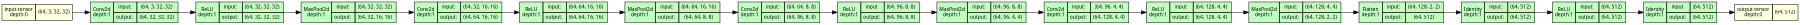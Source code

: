 strict digraph "./figures/model" {
	graph [ordering=in rankdir=LR size="12.0,12.0"]
	node [align=left fontname="Linux libertine" fontsize=10 height=0.2 margin=0 ranksep=0.1 shape=plaintext style=filled]
	edge [fontsize=10]
	0 [label=<
                    <TABLE BORDER="0" CELLBORDER="1"
                    CELLSPACING="0" CELLPADDING="4">
                        <TR><TD>input-tensor<BR/>depth:0</TD><TD>(64, 3, 32, 32)</TD></TR>
                    </TABLE>> fillcolor=lightyellow]
	1 [label=<
                    <TABLE BORDER="0" CELLBORDER="1"
                    CELLSPACING="0" CELLPADDING="4">
                    <TR>
                        <TD ROWSPAN="2">Conv2d<BR/>depth:1</TD>
                        <TD COLSPAN="2">input:</TD>
                        <TD COLSPAN="2">(64, 3, 32, 32) </TD>
                    </TR>
                    <TR>
                        <TD COLSPAN="2">output: </TD>
                        <TD COLSPAN="2">(64, 32, 32, 32) </TD>
                    </TR>
                    </TABLE>> fillcolor=darkseagreen1]
	2 [label=<
                    <TABLE BORDER="0" CELLBORDER="1"
                    CELLSPACING="0" CELLPADDING="4">
                    <TR>
                        <TD ROWSPAN="2">ReLU<BR/>depth:1</TD>
                        <TD COLSPAN="2">input:</TD>
                        <TD COLSPAN="2">(64, 32, 32, 32) </TD>
                    </TR>
                    <TR>
                        <TD COLSPAN="2">output: </TD>
                        <TD COLSPAN="2">(64, 32, 32, 32) </TD>
                    </TR>
                    </TABLE>> fillcolor=darkseagreen1]
	3 [label=<
                    <TABLE BORDER="0" CELLBORDER="1"
                    CELLSPACING="0" CELLPADDING="4">
                    <TR>
                        <TD ROWSPAN="2">MaxPool2d<BR/>depth:1</TD>
                        <TD COLSPAN="2">input:</TD>
                        <TD COLSPAN="2">(64, 32, 32, 32) </TD>
                    </TR>
                    <TR>
                        <TD COLSPAN="2">output: </TD>
                        <TD COLSPAN="2">(64, 32, 16, 16) </TD>
                    </TR>
                    </TABLE>> fillcolor=darkseagreen1]
	4 [label=<
                    <TABLE BORDER="0" CELLBORDER="1"
                    CELLSPACING="0" CELLPADDING="4">
                    <TR>
                        <TD ROWSPAN="2">Conv2d<BR/>depth:1</TD>
                        <TD COLSPAN="2">input:</TD>
                        <TD COLSPAN="2">(64, 32, 16, 16) </TD>
                    </TR>
                    <TR>
                        <TD COLSPAN="2">output: </TD>
                        <TD COLSPAN="2">(64, 64, 16, 16) </TD>
                    </TR>
                    </TABLE>> fillcolor=darkseagreen1]
	5 [label=<
                    <TABLE BORDER="0" CELLBORDER="1"
                    CELLSPACING="0" CELLPADDING="4">
                    <TR>
                        <TD ROWSPAN="2">ReLU<BR/>depth:1</TD>
                        <TD COLSPAN="2">input:</TD>
                        <TD COLSPAN="2">(64, 64, 16, 16) </TD>
                    </TR>
                    <TR>
                        <TD COLSPAN="2">output: </TD>
                        <TD COLSPAN="2">(64, 64, 16, 16) </TD>
                    </TR>
                    </TABLE>> fillcolor=darkseagreen1]
	6 [label=<
                    <TABLE BORDER="0" CELLBORDER="1"
                    CELLSPACING="0" CELLPADDING="4">
                    <TR>
                        <TD ROWSPAN="2">MaxPool2d<BR/>depth:1</TD>
                        <TD COLSPAN="2">input:</TD>
                        <TD COLSPAN="2">(64, 64, 16, 16) </TD>
                    </TR>
                    <TR>
                        <TD COLSPAN="2">output: </TD>
                        <TD COLSPAN="2">(64, 64, 8, 8) </TD>
                    </TR>
                    </TABLE>> fillcolor=darkseagreen1]
	7 [label=<
                    <TABLE BORDER="0" CELLBORDER="1"
                    CELLSPACING="0" CELLPADDING="4">
                    <TR>
                        <TD ROWSPAN="2">Conv2d<BR/>depth:1</TD>
                        <TD COLSPAN="2">input:</TD>
                        <TD COLSPAN="2">(64, 64, 8, 8) </TD>
                    </TR>
                    <TR>
                        <TD COLSPAN="2">output: </TD>
                        <TD COLSPAN="2">(64, 96, 8, 8) </TD>
                    </TR>
                    </TABLE>> fillcolor=darkseagreen1]
	8 [label=<
                    <TABLE BORDER="0" CELLBORDER="1"
                    CELLSPACING="0" CELLPADDING="4">
                    <TR>
                        <TD ROWSPAN="2">ReLU<BR/>depth:1</TD>
                        <TD COLSPAN="2">input:</TD>
                        <TD COLSPAN="2">(64, 96, 8, 8) </TD>
                    </TR>
                    <TR>
                        <TD COLSPAN="2">output: </TD>
                        <TD COLSPAN="2">(64, 96, 8, 8) </TD>
                    </TR>
                    </TABLE>> fillcolor=darkseagreen1]
	9 [label=<
                    <TABLE BORDER="0" CELLBORDER="1"
                    CELLSPACING="0" CELLPADDING="4">
                    <TR>
                        <TD ROWSPAN="2">MaxPool2d<BR/>depth:1</TD>
                        <TD COLSPAN="2">input:</TD>
                        <TD COLSPAN="2">(64, 96, 8, 8) </TD>
                    </TR>
                    <TR>
                        <TD COLSPAN="2">output: </TD>
                        <TD COLSPAN="2">(64, 96, 4, 4) </TD>
                    </TR>
                    </TABLE>> fillcolor=darkseagreen1]
	10 [label=<
                    <TABLE BORDER="0" CELLBORDER="1"
                    CELLSPACING="0" CELLPADDING="4">
                    <TR>
                        <TD ROWSPAN="2">Conv2d<BR/>depth:1</TD>
                        <TD COLSPAN="2">input:</TD>
                        <TD COLSPAN="2">(64, 96, 4, 4) </TD>
                    </TR>
                    <TR>
                        <TD COLSPAN="2">output: </TD>
                        <TD COLSPAN="2">(64, 128, 4, 4) </TD>
                    </TR>
                    </TABLE>> fillcolor=darkseagreen1]
	11 [label=<
                    <TABLE BORDER="0" CELLBORDER="1"
                    CELLSPACING="0" CELLPADDING="4">
                    <TR>
                        <TD ROWSPAN="2">ReLU<BR/>depth:1</TD>
                        <TD COLSPAN="2">input:</TD>
                        <TD COLSPAN="2">(64, 128, 4, 4) </TD>
                    </TR>
                    <TR>
                        <TD COLSPAN="2">output: </TD>
                        <TD COLSPAN="2">(64, 128, 4, 4) </TD>
                    </TR>
                    </TABLE>> fillcolor=darkseagreen1]
	12 [label=<
                    <TABLE BORDER="0" CELLBORDER="1"
                    CELLSPACING="0" CELLPADDING="4">
                    <TR>
                        <TD ROWSPAN="2">MaxPool2d<BR/>depth:1</TD>
                        <TD COLSPAN="2">input:</TD>
                        <TD COLSPAN="2">(64, 128, 4, 4) </TD>
                    </TR>
                    <TR>
                        <TD COLSPAN="2">output: </TD>
                        <TD COLSPAN="2">(64, 128, 2, 2) </TD>
                    </TR>
                    </TABLE>> fillcolor=darkseagreen1]
	13 [label=<
                    <TABLE BORDER="0" CELLBORDER="1"
                    CELLSPACING="0" CELLPADDING="4">
                    <TR>
                        <TD ROWSPAN="2">Flatten<BR/>depth:1</TD>
                        <TD COLSPAN="2">input:</TD>
                        <TD COLSPAN="2">(64, 128, 2, 2) </TD>
                    </TR>
                    <TR>
                        <TD COLSPAN="2">output: </TD>
                        <TD COLSPAN="2">(64, 512) </TD>
                    </TR>
                    </TABLE>> fillcolor=darkseagreen1]
	14 [label=<
                    <TABLE BORDER="0" CELLBORDER="1"
                    CELLSPACING="0" CELLPADDING="4">
                    <TR>
                        <TD ROWSPAN="2">Identity<BR/>depth:1</TD>
                        <TD COLSPAN="2">input:</TD>
                        <TD COLSPAN="2">(64, 512) </TD>
                    </TR>
                    <TR>
                        <TD COLSPAN="2">output: </TD>
                        <TD COLSPAN="2">(64, 512) </TD>
                    </TR>
                    </TABLE>> fillcolor=darkseagreen1]
	15 [label=<
                    <TABLE BORDER="0" CELLBORDER="1"
                    CELLSPACING="0" CELLPADDING="4">
                    <TR>
                        <TD ROWSPAN="2">ReLU<BR/>depth:1</TD>
                        <TD COLSPAN="2">input:</TD>
                        <TD COLSPAN="2">(64, 512) </TD>
                    </TR>
                    <TR>
                        <TD COLSPAN="2">output: </TD>
                        <TD COLSPAN="2">(64, 512) </TD>
                    </TR>
                    </TABLE>> fillcolor=darkseagreen1]
	16 [label=<
                    <TABLE BORDER="0" CELLBORDER="1"
                    CELLSPACING="0" CELLPADDING="4">
                    <TR>
                        <TD ROWSPAN="2">Identity<BR/>depth:1</TD>
                        <TD COLSPAN="2">input:</TD>
                        <TD COLSPAN="2">(64, 512) </TD>
                    </TR>
                    <TR>
                        <TD COLSPAN="2">output: </TD>
                        <TD COLSPAN="2">(64, 512) </TD>
                    </TR>
                    </TABLE>> fillcolor=darkseagreen1]
	17 [label=<
                    <TABLE BORDER="0" CELLBORDER="1"
                    CELLSPACING="0" CELLPADDING="4">
                        <TR><TD>output-tensor<BR/>depth:0</TD><TD>(64, 512)</TD></TR>
                    </TABLE>> fillcolor=lightyellow]
	0 -> 1
	1 -> 2
	2 -> 3
	3 -> 4
	4 -> 5
	5 -> 6
	6 -> 7
	7 -> 8
	8 -> 9
	9 -> 10
	10 -> 11
	11 -> 12
	12 -> 13
	13 -> 14
	14 -> 15
	15 -> 16
	16 -> 17
}
